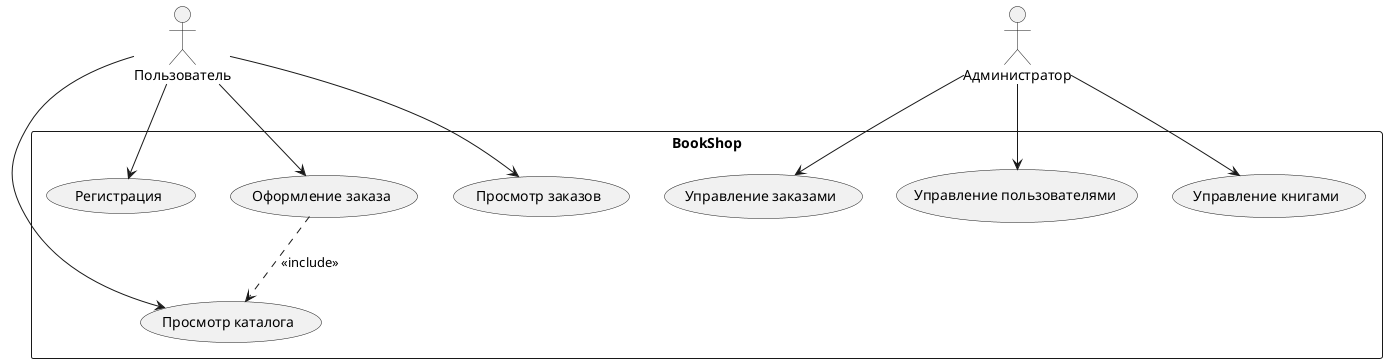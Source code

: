 @startuml BookShop Use Case Diagram

' Определение актеров
actor "Пользователь" as User
actor "Администратор" as Admin

' Определение пакетов
rectangle "BookShop" {
    ' Основные функции для пользователя
    usecase "Регистрация" as UC1
    usecase "Просмотр каталога" as UC2
    usecase "Оформление заказа" as UC3
    usecase "Просмотр заказов" as UC4

    ' Функции администратора
    usecase "Управление книгами" as UC5
    usecase "Управление заказами" as UC6
    usecase "Управление пользователями" as UC7
}

' Связи пользователя с функциями
User --> UC1
User --> UC2
User --> UC3
User --> UC4

' Связи администратора с функциями
Admin --> UC5
Admin --> UC6
Admin --> UC7

' Включения
UC3 ..> UC2 : <<include>>

@enduml 